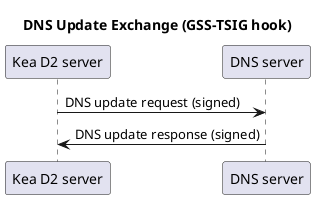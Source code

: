 @startuml

title DNS Update Exchange (GSS-TSIG hook)

participant "Kea D2 server" as Kea
participant "DNS server" as DNS

Kea -> DNS: DNS update request (signed)
DNS -> Kea: DNS update response (signed)

@enduml
